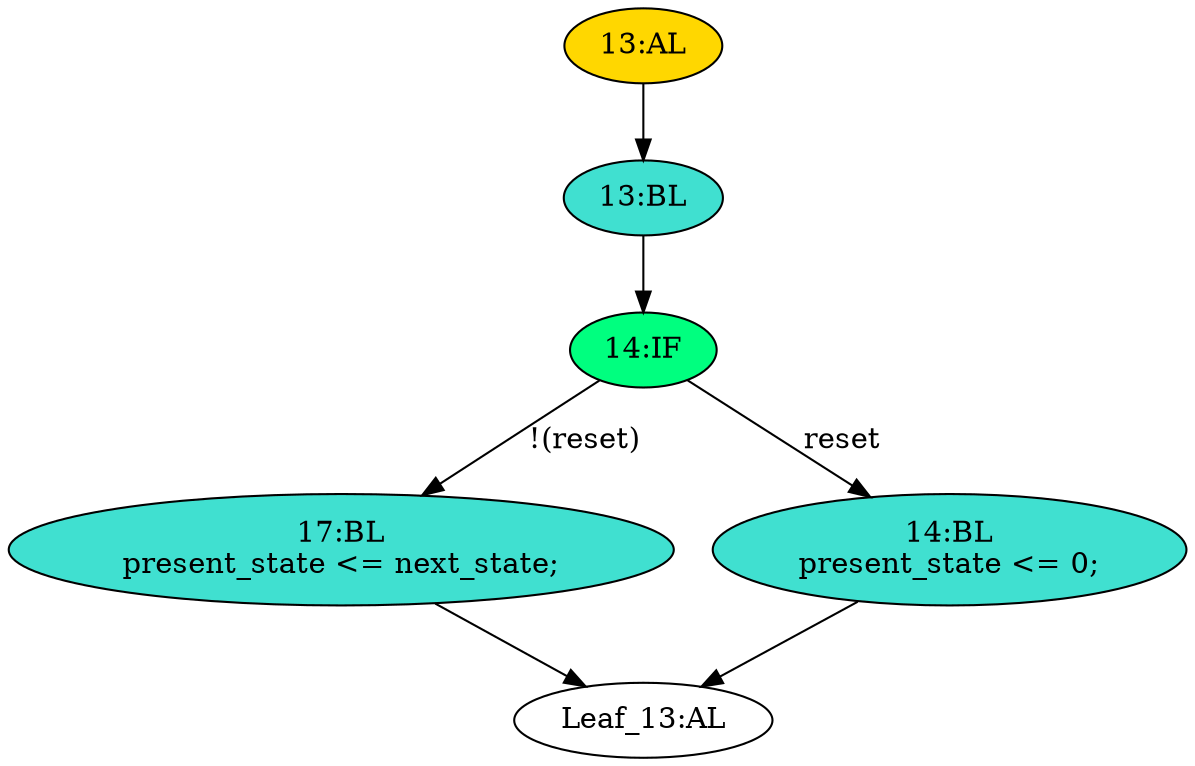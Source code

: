 strict digraph "" {
	node [label="\N"];
	"13:AL"	[ast="<pyverilog.vparser.ast.Always object at 0x7feafa9f35d0>",
		clk_sens=True,
		fillcolor=gold,
		label="13:AL",
		sens="['clk']",
		statements="[]",
		style=filled,
		typ=Always,
		use_var="['reset', 'next_state']"];
	"13:BL"	[ast="<pyverilog.vparser.ast.Block object at 0x7feafa9f3490>",
		fillcolor=turquoise,
		label="13:BL",
		statements="[]",
		style=filled,
		typ=Block];
	"13:AL" -> "13:BL"	[cond="[]",
		lineno=None];
	"17:BL"	[ast="<pyverilog.vparser.ast.Block object at 0x7feafa9f3450>",
		fillcolor=turquoise,
		label="17:BL
present_state <= next_state;",
		statements="[<pyverilog.vparser.ast.NonblockingSubstitution object at 0x7feafa9f32d0>]",
		style=filled,
		typ=Block];
	"Leaf_13:AL"	[def_var="['present_state']",
		label="Leaf_13:AL"];
	"17:BL" -> "Leaf_13:AL"	[cond="[]",
		lineno=None];
	"14:IF"	[ast="<pyverilog.vparser.ast.IfStatement object at 0x7feafa9f34d0>",
		fillcolor=springgreen,
		label="14:IF",
		statements="[]",
		style=filled,
		typ=IfStatement];
	"13:BL" -> "14:IF"	[cond="[]",
		lineno=None];
	"14:IF" -> "17:BL"	[cond="['reset']",
		label="!(reset)",
		lineno=14];
	"14:BL"	[ast="<pyverilog.vparser.ast.Block object at 0x7feafa9f3290>",
		fillcolor=turquoise,
		label="14:BL
present_state <= 0;",
		statements="[<pyverilog.vparser.ast.NonblockingSubstitution object at 0x7feafa9f3090>]",
		style=filled,
		typ=Block];
	"14:IF" -> "14:BL"	[cond="['reset']",
		label=reset,
		lineno=14];
	"14:BL" -> "Leaf_13:AL"	[cond="[]",
		lineno=None];
}
